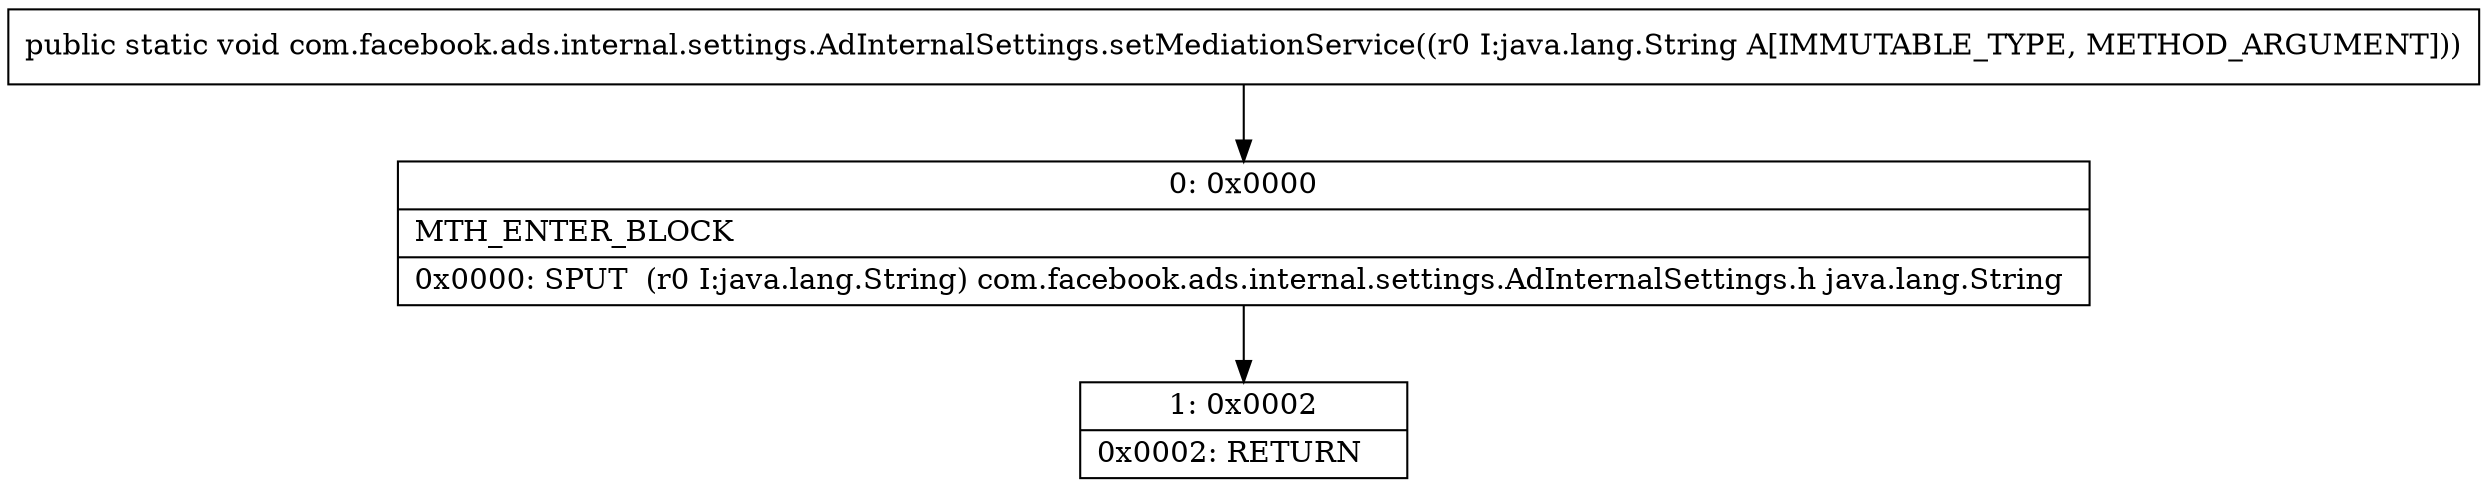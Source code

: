 digraph "CFG forcom.facebook.ads.internal.settings.AdInternalSettings.setMediationService(Ljava\/lang\/String;)V" {
Node_0 [shape=record,label="{0\:\ 0x0000|MTH_ENTER_BLOCK\l|0x0000: SPUT  (r0 I:java.lang.String) com.facebook.ads.internal.settings.AdInternalSettings.h java.lang.String \l}"];
Node_1 [shape=record,label="{1\:\ 0x0002|0x0002: RETURN   \l}"];
MethodNode[shape=record,label="{public static void com.facebook.ads.internal.settings.AdInternalSettings.setMediationService((r0 I:java.lang.String A[IMMUTABLE_TYPE, METHOD_ARGUMENT])) }"];
MethodNode -> Node_0;
Node_0 -> Node_1;
}

